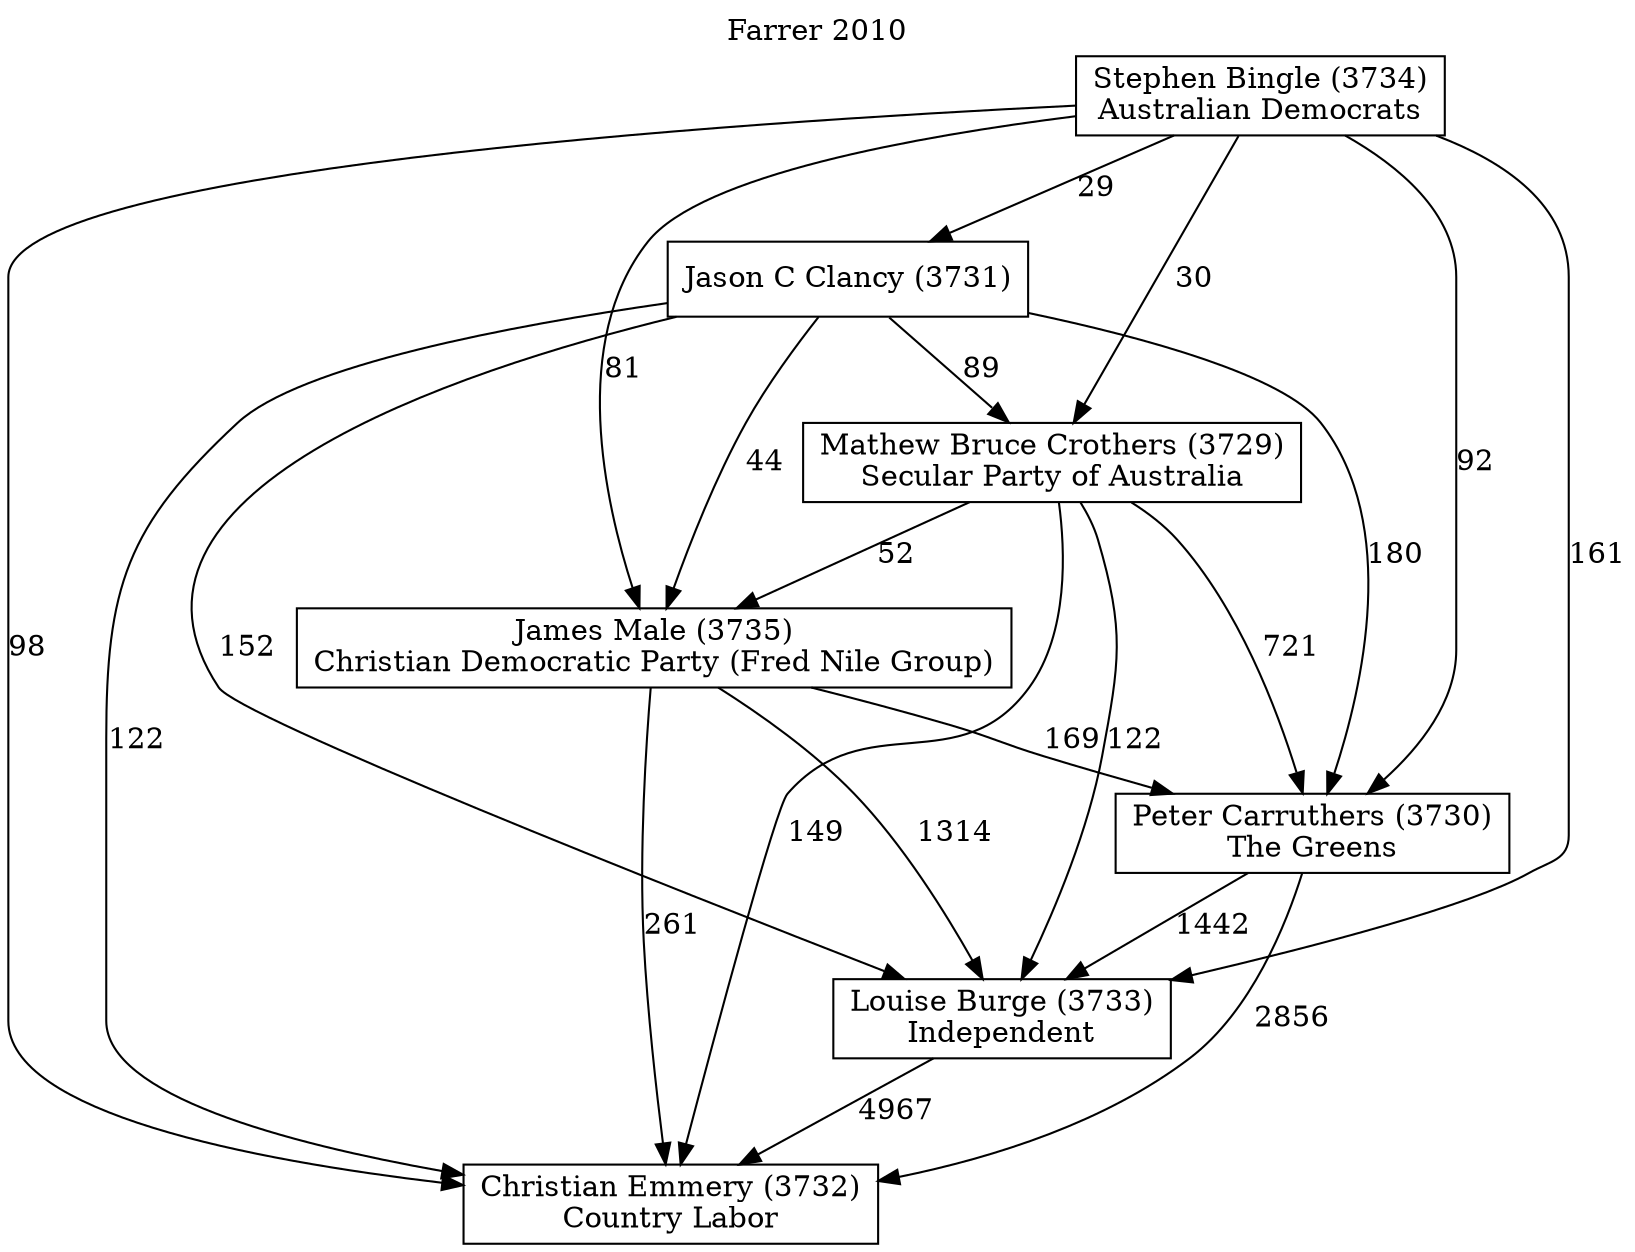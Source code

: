 // House preference flow
digraph "Christian Emmery (3732)_Farrer_2010" {
	graph [label="Farrer 2010" labelloc=t mclimit=10]
	node [shape=box]
	"Christian Emmery (3732)" [label="Christian Emmery (3732)
Country Labor"]
	"James Male (3735)" [label="James Male (3735)
Christian Democratic Party (Fred Nile Group)"]
	"Jason C Clancy (3731)" [label="Jason C Clancy (3731)
"]
	"Louise Burge (3733)" [label="Louise Burge (3733)
Independent"]
	"Mathew Bruce Crothers (3729)" [label="Mathew Bruce Crothers (3729)
Secular Party of Australia"]
	"Peter Carruthers (3730)" [label="Peter Carruthers (3730)
The Greens"]
	"Stephen Bingle (3734)" [label="Stephen Bingle (3734)
Australian Democrats"]
	"James Male (3735)" -> "Christian Emmery (3732)" [label=261]
	"James Male (3735)" -> "Louise Burge (3733)" [label=1314]
	"James Male (3735)" -> "Peter Carruthers (3730)" [label=169]
	"Jason C Clancy (3731)" -> "Christian Emmery (3732)" [label=122]
	"Jason C Clancy (3731)" -> "James Male (3735)" [label=44]
	"Jason C Clancy (3731)" -> "Louise Burge (3733)" [label=152]
	"Jason C Clancy (3731)" -> "Mathew Bruce Crothers (3729)" [label=89]
	"Jason C Clancy (3731)" -> "Peter Carruthers (3730)" [label=180]
	"Louise Burge (3733)" -> "Christian Emmery (3732)" [label=4967]
	"Mathew Bruce Crothers (3729)" -> "Christian Emmery (3732)" [label=149]
	"Mathew Bruce Crothers (3729)" -> "James Male (3735)" [label=52]
	"Mathew Bruce Crothers (3729)" -> "Louise Burge (3733)" [label=122]
	"Mathew Bruce Crothers (3729)" -> "Peter Carruthers (3730)" [label=721]
	"Peter Carruthers (3730)" -> "Christian Emmery (3732)" [label=2856]
	"Peter Carruthers (3730)" -> "Louise Burge (3733)" [label=1442]
	"Stephen Bingle (3734)" -> "Christian Emmery (3732)" [label=98]
	"Stephen Bingle (3734)" -> "James Male (3735)" [label=81]
	"Stephen Bingle (3734)" -> "Jason C Clancy (3731)" [label=29]
	"Stephen Bingle (3734)" -> "Louise Burge (3733)" [label=161]
	"Stephen Bingle (3734)" -> "Mathew Bruce Crothers (3729)" [label=30]
	"Stephen Bingle (3734)" -> "Peter Carruthers (3730)" [label=92]
}
